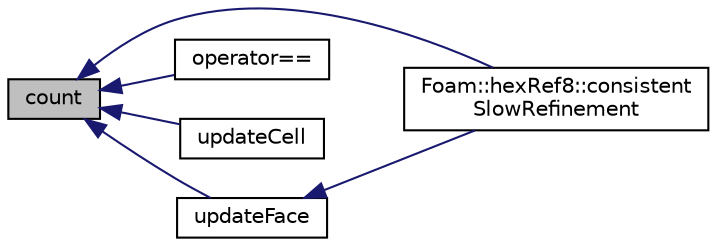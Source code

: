 digraph "count"
{
  bgcolor="transparent";
  edge [fontname="Helvetica",fontsize="10",labelfontname="Helvetica",labelfontsize="10"];
  node [fontname="Helvetica",fontsize="10",shape=record];
  rankdir="LR";
  Node1 [label="count",height=0.2,width=0.4,color="black", fillcolor="grey75", style="filled", fontcolor="black"];
  Node1 -> Node2 [dir="back",color="midnightblue",fontsize="10",style="solid",fontname="Helvetica"];
  Node2 [label="Foam::hexRef8::consistent\lSlowRefinement",height=0.2,width=0.4,color="black",URL="$a01001.html#aeb54557fb67f4384c1d524d031d65e71",tooltip="Like consistentRefinement but slower: "];
  Node1 -> Node3 [dir="back",color="midnightblue",fontsize="10",style="solid",fontname="Helvetica"];
  Node3 [label="operator==",height=0.2,width=0.4,color="black",URL="$a02098.html#abbc05d850d5cf78cdb64a301cfce4c2a"];
  Node1 -> Node4 [dir="back",color="midnightblue",fontsize="10",style="solid",fontname="Helvetica"];
  Node4 [label="updateCell",height=0.2,width=0.4,color="black",URL="$a02098.html#a2a0853faba483444954ad0530cc2a717",tooltip="Influence of neighbouring face. "];
  Node1 -> Node5 [dir="back",color="midnightblue",fontsize="10",style="solid",fontname="Helvetica"];
  Node5 [label="updateFace",height=0.2,width=0.4,color="black",URL="$a02098.html#a98757cb1277a9166cd8d419a245fb1b6",tooltip="Influence of neighbouring cell. "];
  Node5 -> Node2 [dir="back",color="midnightblue",fontsize="10",style="solid",fontname="Helvetica"];
}
